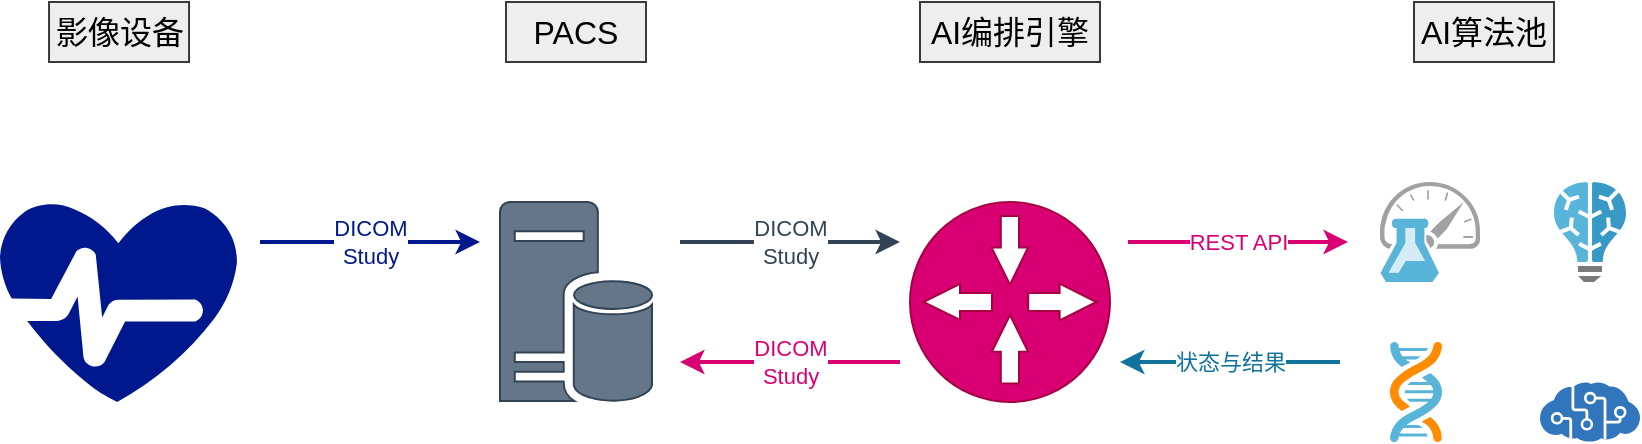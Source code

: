 <mxfile version="19.0.3" type="device"><diagram id="I7f9mowATDUe49AqqaFq" name="Page-1"><mxGraphModel dx="868" dy="551" grid="1" gridSize="10" guides="1" tooltips="1" connect="1" arrows="1" fold="1" page="1" pageScale="1" pageWidth="1169" pageHeight="827" math="0" shadow="0"><root><mxCell id="0"/><mxCell id="1" parent="0"/><mxCell id="yFOdEW6mq2o-TgxAumVX-1" value="" style="sketch=0;aspect=fixed;pointerEvents=1;shadow=0;dashed=0;html=1;strokeColor=none;labelPosition=center;verticalLabelPosition=bottom;verticalAlign=top;align=center;fillColor=#00188D;shape=mxgraph.azure.health_monitoring" vertex="1" parent="1"><mxGeometry x="30" y="220" width="119.04" height="100" as="geometry"/></mxCell><mxCell id="yFOdEW6mq2o-TgxAumVX-3" value="" style="sketch=0;aspect=fixed;pointerEvents=1;shadow=0;dashed=0;html=1;strokeColor=#314354;labelPosition=center;verticalLabelPosition=bottom;verticalAlign=top;align=center;fillColor=#647687;shape=mxgraph.mscae.enterprise.database_server;fontColor=#ffffff;" vertex="1" parent="1"><mxGeometry x="280" y="220" width="76" height="100" as="geometry"/></mxCell><mxCell id="yFOdEW6mq2o-TgxAumVX-4" value="" style="sketch=0;aspect=fixed;pointerEvents=1;shadow=0;dashed=0;html=1;strokeColor=#A50040;labelPosition=center;verticalLabelPosition=bottom;verticalAlign=top;align=center;fillColor=#d80073;shape=mxgraph.mscae.enterprise.gateway;fontColor=#ffffff;" vertex="1" parent="1"><mxGeometry x="485" y="220" width="100" height="100" as="geometry"/></mxCell><mxCell id="yFOdEW6mq2o-TgxAumVX-5" value="" style="sketch=0;aspect=fixed;html=1;points=[];align=center;image;fontSize=12;image=img/lib/mscae/Machine_Learning_Studio_Web_Service_Plans.svg;" vertex="1" parent="1"><mxGeometry x="720" y="210" width="50" height="50" as="geometry"/></mxCell><mxCell id="yFOdEW6mq2o-TgxAumVX-6" value="" style="sketch=0;aspect=fixed;html=1;points=[];align=center;image;fontSize=12;image=img/lib/mscae/Batch_AI.svg;" vertex="1" parent="1"><mxGeometry x="807" y="210" width="36" height="50" as="geometry"/></mxCell><mxCell id="yFOdEW6mq2o-TgxAumVX-7" value="" style="sketch=0;aspect=fixed;html=1;points=[];align=center;image;fontSize=12;image=img/lib/mscae/Cognitive_Services.svg;" vertex="1" parent="1"><mxGeometry x="800" y="310" width="50" height="30" as="geometry"/></mxCell><mxCell id="yFOdEW6mq2o-TgxAumVX-8" value="" style="sketch=0;aspect=fixed;html=1;points=[];align=center;image;fontSize=12;image=img/lib/mscae/Genomics_Accounts.svg;" vertex="1" parent="1"><mxGeometry x="725" y="290" width="26" height="50" as="geometry"/></mxCell><mxCell id="yFOdEW6mq2o-TgxAumVX-9" value="DICOM&lt;br&gt;Study" style="endArrow=classic;html=1;rounded=0;strokeWidth=2;strokeColor=#00188D;fontColor=#00188D;" edge="1" parent="1"><mxGeometry width="50" height="50" relative="1" as="geometry"><mxPoint x="160" y="240" as="sourcePoint"/><mxPoint x="270" y="240" as="targetPoint"/></mxGeometry></mxCell><mxCell id="yFOdEW6mq2o-TgxAumVX-10" value="DICOM&lt;br&gt;Study" style="endArrow=classic;html=1;rounded=0;strokeWidth=2;fillColor=#647687;strokeColor=#314354;fontColor=#314354;" edge="1" parent="1"><mxGeometry width="50" height="50" relative="1" as="geometry"><mxPoint x="370" y="240" as="sourcePoint"/><mxPoint x="480" y="240" as="targetPoint"/></mxGeometry></mxCell><mxCell id="yFOdEW6mq2o-TgxAumVX-11" value="REST API" style="endArrow=classic;html=1;rounded=0;strokeWidth=2;fontColor=#d80073;strokeColor=#d80073;" edge="1" parent="1"><mxGeometry width="50" height="50" relative="1" as="geometry"><mxPoint x="594" y="240" as="sourcePoint"/><mxPoint x="704" y="240" as="targetPoint"/></mxGeometry></mxCell><mxCell id="yFOdEW6mq2o-TgxAumVX-13" value="状态与结果" style="endArrow=classic;html=1;rounded=0;strokeWidth=2;fillColor=#b1ddf0;strokeColor=#10739e;fontColor=#10739e;" edge="1" parent="1"><mxGeometry width="50" height="50" relative="1" as="geometry"><mxPoint x="700" y="300" as="sourcePoint"/><mxPoint x="590" y="300" as="targetPoint"/></mxGeometry></mxCell><mxCell id="yFOdEW6mq2o-TgxAumVX-14" value="DICOM&lt;br&gt;Study" style="endArrow=classic;html=1;rounded=0;strokeWidth=2;fontColor=#D80073;strokeColor=#D80073;" edge="1" parent="1"><mxGeometry width="50" height="50" relative="1" as="geometry"><mxPoint x="480" y="300" as="sourcePoint"/><mxPoint x="370" y="300" as="targetPoint"/></mxGeometry></mxCell><mxCell id="yFOdEW6mq2o-TgxAumVX-15" value="&lt;font style=&quot;font-size: 16px;&quot;&gt;影像设备&lt;/font&gt;" style="text;html=1;strokeColor=#36393d;fillColor=#eeeeee;align=center;verticalAlign=middle;whiteSpace=wrap;rounded=0;" vertex="1" parent="1"><mxGeometry x="54.52" y="120" width="70" height="30" as="geometry"/></mxCell><mxCell id="yFOdEW6mq2o-TgxAumVX-16" value="&lt;span style=&quot;font-size: 16px;&quot;&gt;PACS&lt;/span&gt;" style="text;html=1;strokeColor=#36393d;fillColor=#eeeeee;align=center;verticalAlign=middle;whiteSpace=wrap;rounded=0;" vertex="1" parent="1"><mxGeometry x="283" y="120" width="70" height="30" as="geometry"/></mxCell><mxCell id="yFOdEW6mq2o-TgxAumVX-17" value="&lt;span style=&quot;font-size: 16px;&quot;&gt;AI编排引擎&lt;/span&gt;" style="text;html=1;strokeColor=#36393d;fillColor=#eeeeee;align=center;verticalAlign=middle;whiteSpace=wrap;rounded=0;" vertex="1" parent="1"><mxGeometry x="490" y="120" width="90" height="30" as="geometry"/></mxCell><mxCell id="yFOdEW6mq2o-TgxAumVX-18" value="&lt;font style=&quot;font-size: 16px;&quot;&gt;AI算法池&lt;/font&gt;" style="text;html=1;strokeColor=#36393d;fillColor=#eeeeee;align=center;verticalAlign=middle;whiteSpace=wrap;rounded=0;" vertex="1" parent="1"><mxGeometry x="737" y="120" width="70" height="30" as="geometry"/></mxCell></root></mxGraphModel></diagram></mxfile>